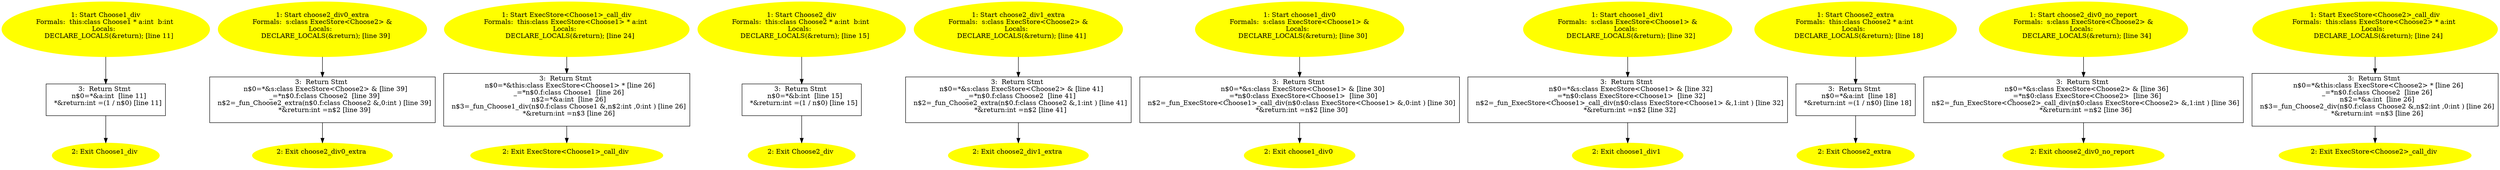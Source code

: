 /* @generated */
digraph iCFG {
"Choose1_div(_ZN7Choose13divEii).f22f2a350e96f632ebb72f7d56221ca0_3" [label="3:  Return Stmt \n   n$0=*&a:int  [line 11]\n  *&return:int =(1 / n$0) [line 11]\n " shape="box"]
	

	 "Choose1_div(_ZN7Choose13divEii).f22f2a350e96f632ebb72f7d56221ca0_3" -> "Choose1_div(_ZN7Choose13divEii).f22f2a350e96f632ebb72f7d56221ca0_2" ;
"Choose1_div(_ZN7Choose13divEii).f22f2a350e96f632ebb72f7d56221ca0_2" [label="2: Exit Choose1_div \n  " color=yellow style=filled]
	

"Choose1_div(_ZN7Choose13divEii).f22f2a350e96f632ebb72f7d56221ca0_1" [label="1: Start Choose1_div\nFormals:  this:class Choose1 * a:int  b:int \nLocals:  \n   DECLARE_LOCALS(&return); [line 11]\n " color=yellow style=filled]
	

	 "Choose1_div(_ZN7Choose13divEii).f22f2a350e96f632ebb72f7d56221ca0_1" -> "Choose1_div(_ZN7Choose13divEii).f22f2a350e96f632ebb72f7d56221ca0_3" ;
"choose2_div0_extra{d41d8cd98f00b204e9800998ecf8427e_Z18choose2_div0_extraR9ExecStoreI7Choose2E}.721593cbc024965ab3b0548e4965736e_3" [label="3:  Return Stmt \n   n$0=*&s:class ExecStore<Choose2> & [line 39]\n  _=*n$0.f:class Choose2  [line 39]\n  n$2=_fun_Choose2_extra(n$0.f:class Choose2 &,0:int ) [line 39]\n  *&return:int =n$2 [line 39]\n " shape="box"]
	

	 "choose2_div0_extra{d41d8cd98f00b204e9800998ecf8427e_Z18choose2_div0_extraR9ExecStoreI7Choose2E}.721593cbc024965ab3b0548e4965736e_3" -> "choose2_div0_extra{d41d8cd98f00b204e9800998ecf8427e_Z18choose2_div0_extraR9ExecStoreI7Choose2E}.721593cbc024965ab3b0548e4965736e_2" ;
"choose2_div0_extra{d41d8cd98f00b204e9800998ecf8427e_Z18choose2_div0_extraR9ExecStoreI7Choose2E}.721593cbc024965ab3b0548e4965736e_2" [label="2: Exit choose2_div0_extra \n  " color=yellow style=filled]
	

"choose2_div0_extra{d41d8cd98f00b204e9800998ecf8427e_Z18choose2_div0_extraR9ExecStoreI7Choose2E}.721593cbc024965ab3b0548e4965736e_1" [label="1: Start choose2_div0_extra\nFormals:  s:class ExecStore<Choose2> &\nLocals:  \n   DECLARE_LOCALS(&return); [line 39]\n " color=yellow style=filled]
	

	 "choose2_div0_extra{d41d8cd98f00b204e9800998ecf8427e_Z18choose2_div0_extraR9ExecStoreI7Choose2E}.721593cbc024965ab3b0548e4965736e_1" -> "choose2_div0_extra{d41d8cd98f00b204e9800998ecf8427e_Z18choose2_div0_extraR9ExecStoreI7Choose2E}.721593cbc024965ab3b0548e4965736e_3" ;
"ExecStore<Choose1>_call_div(_ZN9ExecStoreI7Choose1E8call_divEi).840ca4846e71ff99ee7467f0528a7e6d_3" [label="3:  Return Stmt \n   n$0=*&this:class ExecStore<Choose1> * [line 26]\n  _=*n$0.f:class Choose1  [line 26]\n  n$2=*&a:int  [line 26]\n  n$3=_fun_Choose1_div(n$0.f:class Choose1 &,n$2:int ,0:int ) [line 26]\n  *&return:int =n$3 [line 26]\n " shape="box"]
	

	 "ExecStore<Choose1>_call_div(_ZN9ExecStoreI7Choose1E8call_divEi).840ca4846e71ff99ee7467f0528a7e6d_3" -> "ExecStore<Choose1>_call_div(_ZN9ExecStoreI7Choose1E8call_divEi).840ca4846e71ff99ee7467f0528a7e6d_2" ;
"ExecStore<Choose1>_call_div(_ZN9ExecStoreI7Choose1E8call_divEi).840ca4846e71ff99ee7467f0528a7e6d_2" [label="2: Exit ExecStore<Choose1>_call_div \n  " color=yellow style=filled]
	

"ExecStore<Choose1>_call_div(_ZN9ExecStoreI7Choose1E8call_divEi).840ca4846e71ff99ee7467f0528a7e6d_1" [label="1: Start ExecStore<Choose1>_call_div\nFormals:  this:class ExecStore<Choose1> * a:int \nLocals:  \n   DECLARE_LOCALS(&return); [line 24]\n " color=yellow style=filled]
	

	 "ExecStore<Choose1>_call_div(_ZN9ExecStoreI7Choose1E8call_divEi).840ca4846e71ff99ee7467f0528a7e6d_1" -> "ExecStore<Choose1>_call_div(_ZN9ExecStoreI7Choose1E8call_divEi).840ca4846e71ff99ee7467f0528a7e6d_3" ;
"Choose2_div(_ZN7Choose23divEii).b3bfa51252d1e05d2bcbaa883dc48469_3" [label="3:  Return Stmt \n   n$0=*&b:int  [line 15]\n  *&return:int =(1 / n$0) [line 15]\n " shape="box"]
	

	 "Choose2_div(_ZN7Choose23divEii).b3bfa51252d1e05d2bcbaa883dc48469_3" -> "Choose2_div(_ZN7Choose23divEii).b3bfa51252d1e05d2bcbaa883dc48469_2" ;
"Choose2_div(_ZN7Choose23divEii).b3bfa51252d1e05d2bcbaa883dc48469_2" [label="2: Exit Choose2_div \n  " color=yellow style=filled]
	

"Choose2_div(_ZN7Choose23divEii).b3bfa51252d1e05d2bcbaa883dc48469_1" [label="1: Start Choose2_div\nFormals:  this:class Choose2 * a:int  b:int \nLocals:  \n   DECLARE_LOCALS(&return); [line 15]\n " color=yellow style=filled]
	

	 "Choose2_div(_ZN7Choose23divEii).b3bfa51252d1e05d2bcbaa883dc48469_1" -> "Choose2_div(_ZN7Choose23divEii).b3bfa51252d1e05d2bcbaa883dc48469_3" ;
"choose2_div1_extra{d41d8cd98f00b204e9800998ecf8427e_Z18choose2_div1_extraR9ExecStoreI7Choose2E}.a6b3699eb510ee435479cc4b6e211b19_3" [label="3:  Return Stmt \n   n$0=*&s:class ExecStore<Choose2> & [line 41]\n  _=*n$0.f:class Choose2  [line 41]\n  n$2=_fun_Choose2_extra(n$0.f:class Choose2 &,1:int ) [line 41]\n  *&return:int =n$2 [line 41]\n " shape="box"]
	

	 "choose2_div1_extra{d41d8cd98f00b204e9800998ecf8427e_Z18choose2_div1_extraR9ExecStoreI7Choose2E}.a6b3699eb510ee435479cc4b6e211b19_3" -> "choose2_div1_extra{d41d8cd98f00b204e9800998ecf8427e_Z18choose2_div1_extraR9ExecStoreI7Choose2E}.a6b3699eb510ee435479cc4b6e211b19_2" ;
"choose2_div1_extra{d41d8cd98f00b204e9800998ecf8427e_Z18choose2_div1_extraR9ExecStoreI7Choose2E}.a6b3699eb510ee435479cc4b6e211b19_2" [label="2: Exit choose2_div1_extra \n  " color=yellow style=filled]
	

"choose2_div1_extra{d41d8cd98f00b204e9800998ecf8427e_Z18choose2_div1_extraR9ExecStoreI7Choose2E}.a6b3699eb510ee435479cc4b6e211b19_1" [label="1: Start choose2_div1_extra\nFormals:  s:class ExecStore<Choose2> &\nLocals:  \n   DECLARE_LOCALS(&return); [line 41]\n " color=yellow style=filled]
	

	 "choose2_div1_extra{d41d8cd98f00b204e9800998ecf8427e_Z18choose2_div1_extraR9ExecStoreI7Choose2E}.a6b3699eb510ee435479cc4b6e211b19_1" -> "choose2_div1_extra{d41d8cd98f00b204e9800998ecf8427e_Z18choose2_div1_extraR9ExecStoreI7Choose2E}.a6b3699eb510ee435479cc4b6e211b19_3" ;
"choose1_div0{d41d8cd98f00b204e9800998ecf8427e_Z12choose1_div0R9ExecStoreI7Choose1E}.a6a16596942dbde5c23f464e9dc91ed5_3" [label="3:  Return Stmt \n   n$0=*&s:class ExecStore<Choose1> & [line 30]\n  _=*n$0:class ExecStore<Choose1>  [line 30]\n  n$2=_fun_ExecStore<Choose1>_call_div(n$0:class ExecStore<Choose1> &,0:int ) [line 30]\n  *&return:int =n$2 [line 30]\n " shape="box"]
	

	 "choose1_div0{d41d8cd98f00b204e9800998ecf8427e_Z12choose1_div0R9ExecStoreI7Choose1E}.a6a16596942dbde5c23f464e9dc91ed5_3" -> "choose1_div0{d41d8cd98f00b204e9800998ecf8427e_Z12choose1_div0R9ExecStoreI7Choose1E}.a6a16596942dbde5c23f464e9dc91ed5_2" ;
"choose1_div0{d41d8cd98f00b204e9800998ecf8427e_Z12choose1_div0R9ExecStoreI7Choose1E}.a6a16596942dbde5c23f464e9dc91ed5_2" [label="2: Exit choose1_div0 \n  " color=yellow style=filled]
	

"choose1_div0{d41d8cd98f00b204e9800998ecf8427e_Z12choose1_div0R9ExecStoreI7Choose1E}.a6a16596942dbde5c23f464e9dc91ed5_1" [label="1: Start choose1_div0\nFormals:  s:class ExecStore<Choose1> &\nLocals:  \n   DECLARE_LOCALS(&return); [line 30]\n " color=yellow style=filled]
	

	 "choose1_div0{d41d8cd98f00b204e9800998ecf8427e_Z12choose1_div0R9ExecStoreI7Choose1E}.a6a16596942dbde5c23f464e9dc91ed5_1" -> "choose1_div0{d41d8cd98f00b204e9800998ecf8427e_Z12choose1_div0R9ExecStoreI7Choose1E}.a6a16596942dbde5c23f464e9dc91ed5_3" ;
"choose1_div1{d41d8cd98f00b204e9800998ecf8427e_Z12choose1_div1R9ExecStoreI7Choose1E}.b0a74336c603403c0854f0df9f8f54e7_3" [label="3:  Return Stmt \n   n$0=*&s:class ExecStore<Choose1> & [line 32]\n  _=*n$0:class ExecStore<Choose1>  [line 32]\n  n$2=_fun_ExecStore<Choose1>_call_div(n$0:class ExecStore<Choose1> &,1:int ) [line 32]\n  *&return:int =n$2 [line 32]\n " shape="box"]
	

	 "choose1_div1{d41d8cd98f00b204e9800998ecf8427e_Z12choose1_div1R9ExecStoreI7Choose1E}.b0a74336c603403c0854f0df9f8f54e7_3" -> "choose1_div1{d41d8cd98f00b204e9800998ecf8427e_Z12choose1_div1R9ExecStoreI7Choose1E}.b0a74336c603403c0854f0df9f8f54e7_2" ;
"choose1_div1{d41d8cd98f00b204e9800998ecf8427e_Z12choose1_div1R9ExecStoreI7Choose1E}.b0a74336c603403c0854f0df9f8f54e7_2" [label="2: Exit choose1_div1 \n  " color=yellow style=filled]
	

"choose1_div1{d41d8cd98f00b204e9800998ecf8427e_Z12choose1_div1R9ExecStoreI7Choose1E}.b0a74336c603403c0854f0df9f8f54e7_1" [label="1: Start choose1_div1\nFormals:  s:class ExecStore<Choose1> &\nLocals:  \n   DECLARE_LOCALS(&return); [line 32]\n " color=yellow style=filled]
	

	 "choose1_div1{d41d8cd98f00b204e9800998ecf8427e_Z12choose1_div1R9ExecStoreI7Choose1E}.b0a74336c603403c0854f0df9f8f54e7_1" -> "choose1_div1{d41d8cd98f00b204e9800998ecf8427e_Z12choose1_div1R9ExecStoreI7Choose1E}.b0a74336c603403c0854f0df9f8f54e7_3" ;
"Choose2_extra(_ZN7Choose25extraEi).f0099dd33f69192f8ba7198c3e0d5ccb_3" [label="3:  Return Stmt \n   n$0=*&a:int  [line 18]\n  *&return:int =(1 / n$0) [line 18]\n " shape="box"]
	

	 "Choose2_extra(_ZN7Choose25extraEi).f0099dd33f69192f8ba7198c3e0d5ccb_3" -> "Choose2_extra(_ZN7Choose25extraEi).f0099dd33f69192f8ba7198c3e0d5ccb_2" ;
"Choose2_extra(_ZN7Choose25extraEi).f0099dd33f69192f8ba7198c3e0d5ccb_2" [label="2: Exit Choose2_extra \n  " color=yellow style=filled]
	

"Choose2_extra(_ZN7Choose25extraEi).f0099dd33f69192f8ba7198c3e0d5ccb_1" [label="1: Start Choose2_extra\nFormals:  this:class Choose2 * a:int \nLocals:  \n   DECLARE_LOCALS(&return); [line 18]\n " color=yellow style=filled]
	

	 "Choose2_extra(_ZN7Choose25extraEi).f0099dd33f69192f8ba7198c3e0d5ccb_1" -> "Choose2_extra(_ZN7Choose25extraEi).f0099dd33f69192f8ba7198c3e0d5ccb_3" ;
"choose2_div0_no_report{d41d8cd98f00b204e9800998ecf8427e_Z22choose2_div0_no_reportR9ExecStoreI7Choose.cc8baf8186a467da09c1eef209de6350_3" [label="3:  Return Stmt \n   n$0=*&s:class ExecStore<Choose2> & [line 36]\n  _=*n$0:class ExecStore<Choose2>  [line 36]\n  n$2=_fun_ExecStore<Choose2>_call_div(n$0:class ExecStore<Choose2> &,1:int ) [line 36]\n  *&return:int =n$2 [line 36]\n " shape="box"]
	

	 "choose2_div0_no_report{d41d8cd98f00b204e9800998ecf8427e_Z22choose2_div0_no_reportR9ExecStoreI7Choose.cc8baf8186a467da09c1eef209de6350_3" -> "choose2_div0_no_report{d41d8cd98f00b204e9800998ecf8427e_Z22choose2_div0_no_reportR9ExecStoreI7Choose.cc8baf8186a467da09c1eef209de6350_2" ;
"choose2_div0_no_report{d41d8cd98f00b204e9800998ecf8427e_Z22choose2_div0_no_reportR9ExecStoreI7Choose.cc8baf8186a467da09c1eef209de6350_2" [label="2: Exit choose2_div0_no_report \n  " color=yellow style=filled]
	

"choose2_div0_no_report{d41d8cd98f00b204e9800998ecf8427e_Z22choose2_div0_no_reportR9ExecStoreI7Choose.cc8baf8186a467da09c1eef209de6350_1" [label="1: Start choose2_div0_no_report\nFormals:  s:class ExecStore<Choose2> &\nLocals:  \n   DECLARE_LOCALS(&return); [line 34]\n " color=yellow style=filled]
	

	 "choose2_div0_no_report{d41d8cd98f00b204e9800998ecf8427e_Z22choose2_div0_no_reportR9ExecStoreI7Choose.cc8baf8186a467da09c1eef209de6350_1" -> "choose2_div0_no_report{d41d8cd98f00b204e9800998ecf8427e_Z22choose2_div0_no_reportR9ExecStoreI7Choose.cc8baf8186a467da09c1eef209de6350_3" ;
"ExecStore<Choose2>_call_div(_ZN9ExecStoreI7Choose2E8call_divEi).70f4e90b34ea10f0f2eb5f520f1ebdbf_3" [label="3:  Return Stmt \n   n$0=*&this:class ExecStore<Choose2> * [line 26]\n  _=*n$0.f:class Choose2  [line 26]\n  n$2=*&a:int  [line 26]\n  n$3=_fun_Choose2_div(n$0.f:class Choose2 &,n$2:int ,0:int ) [line 26]\n  *&return:int =n$3 [line 26]\n " shape="box"]
	

	 "ExecStore<Choose2>_call_div(_ZN9ExecStoreI7Choose2E8call_divEi).70f4e90b34ea10f0f2eb5f520f1ebdbf_3" -> "ExecStore<Choose2>_call_div(_ZN9ExecStoreI7Choose2E8call_divEi).70f4e90b34ea10f0f2eb5f520f1ebdbf_2" ;
"ExecStore<Choose2>_call_div(_ZN9ExecStoreI7Choose2E8call_divEi).70f4e90b34ea10f0f2eb5f520f1ebdbf_2" [label="2: Exit ExecStore<Choose2>_call_div \n  " color=yellow style=filled]
	

"ExecStore<Choose2>_call_div(_ZN9ExecStoreI7Choose2E8call_divEi).70f4e90b34ea10f0f2eb5f520f1ebdbf_1" [label="1: Start ExecStore<Choose2>_call_div\nFormals:  this:class ExecStore<Choose2> * a:int \nLocals:  \n   DECLARE_LOCALS(&return); [line 24]\n " color=yellow style=filled]
	

	 "ExecStore<Choose2>_call_div(_ZN9ExecStoreI7Choose2E8call_divEi).70f4e90b34ea10f0f2eb5f520f1ebdbf_1" -> "ExecStore<Choose2>_call_div(_ZN9ExecStoreI7Choose2E8call_divEi).70f4e90b34ea10f0f2eb5f520f1ebdbf_3" ;
}
